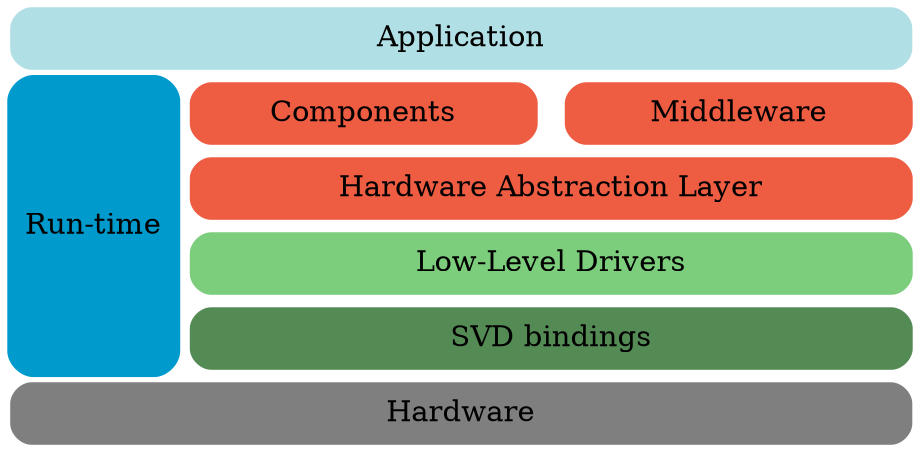 digraph {
    bgcolor=transparent
    layout=neato

    node  [shape=box, style="rounded,filled", width=4.8, height=0.4]

    hw    [color="grey50",       pos="-0.6,0!",  label="Hardware", width=6];
    svd   [color="palegreen4",   pos="0,0.5!",   label="SVD bindings"];
    llv   [color="palegreen3",   pos="0,1!",     label="Low-Level Drivers"];
    hal   [color="tomato2",      pos="0,1.5!",   label="Hardware Abstraction Layer"];
    comps [color="tomato2",      pos="-1.25,2!", label="Components", width=2.3];
    mid   [color="tomato2",      pos="1.25,2!",  label="Middleware", width=2.3];
    RTS   [color="deepskyblue3", pos="-3.05,1.25!", label="Run-time", width=1.05, height=2];

    app   [color="powderblue",   pos="-0.6,2.5!",  label="Application", width=6];
}
